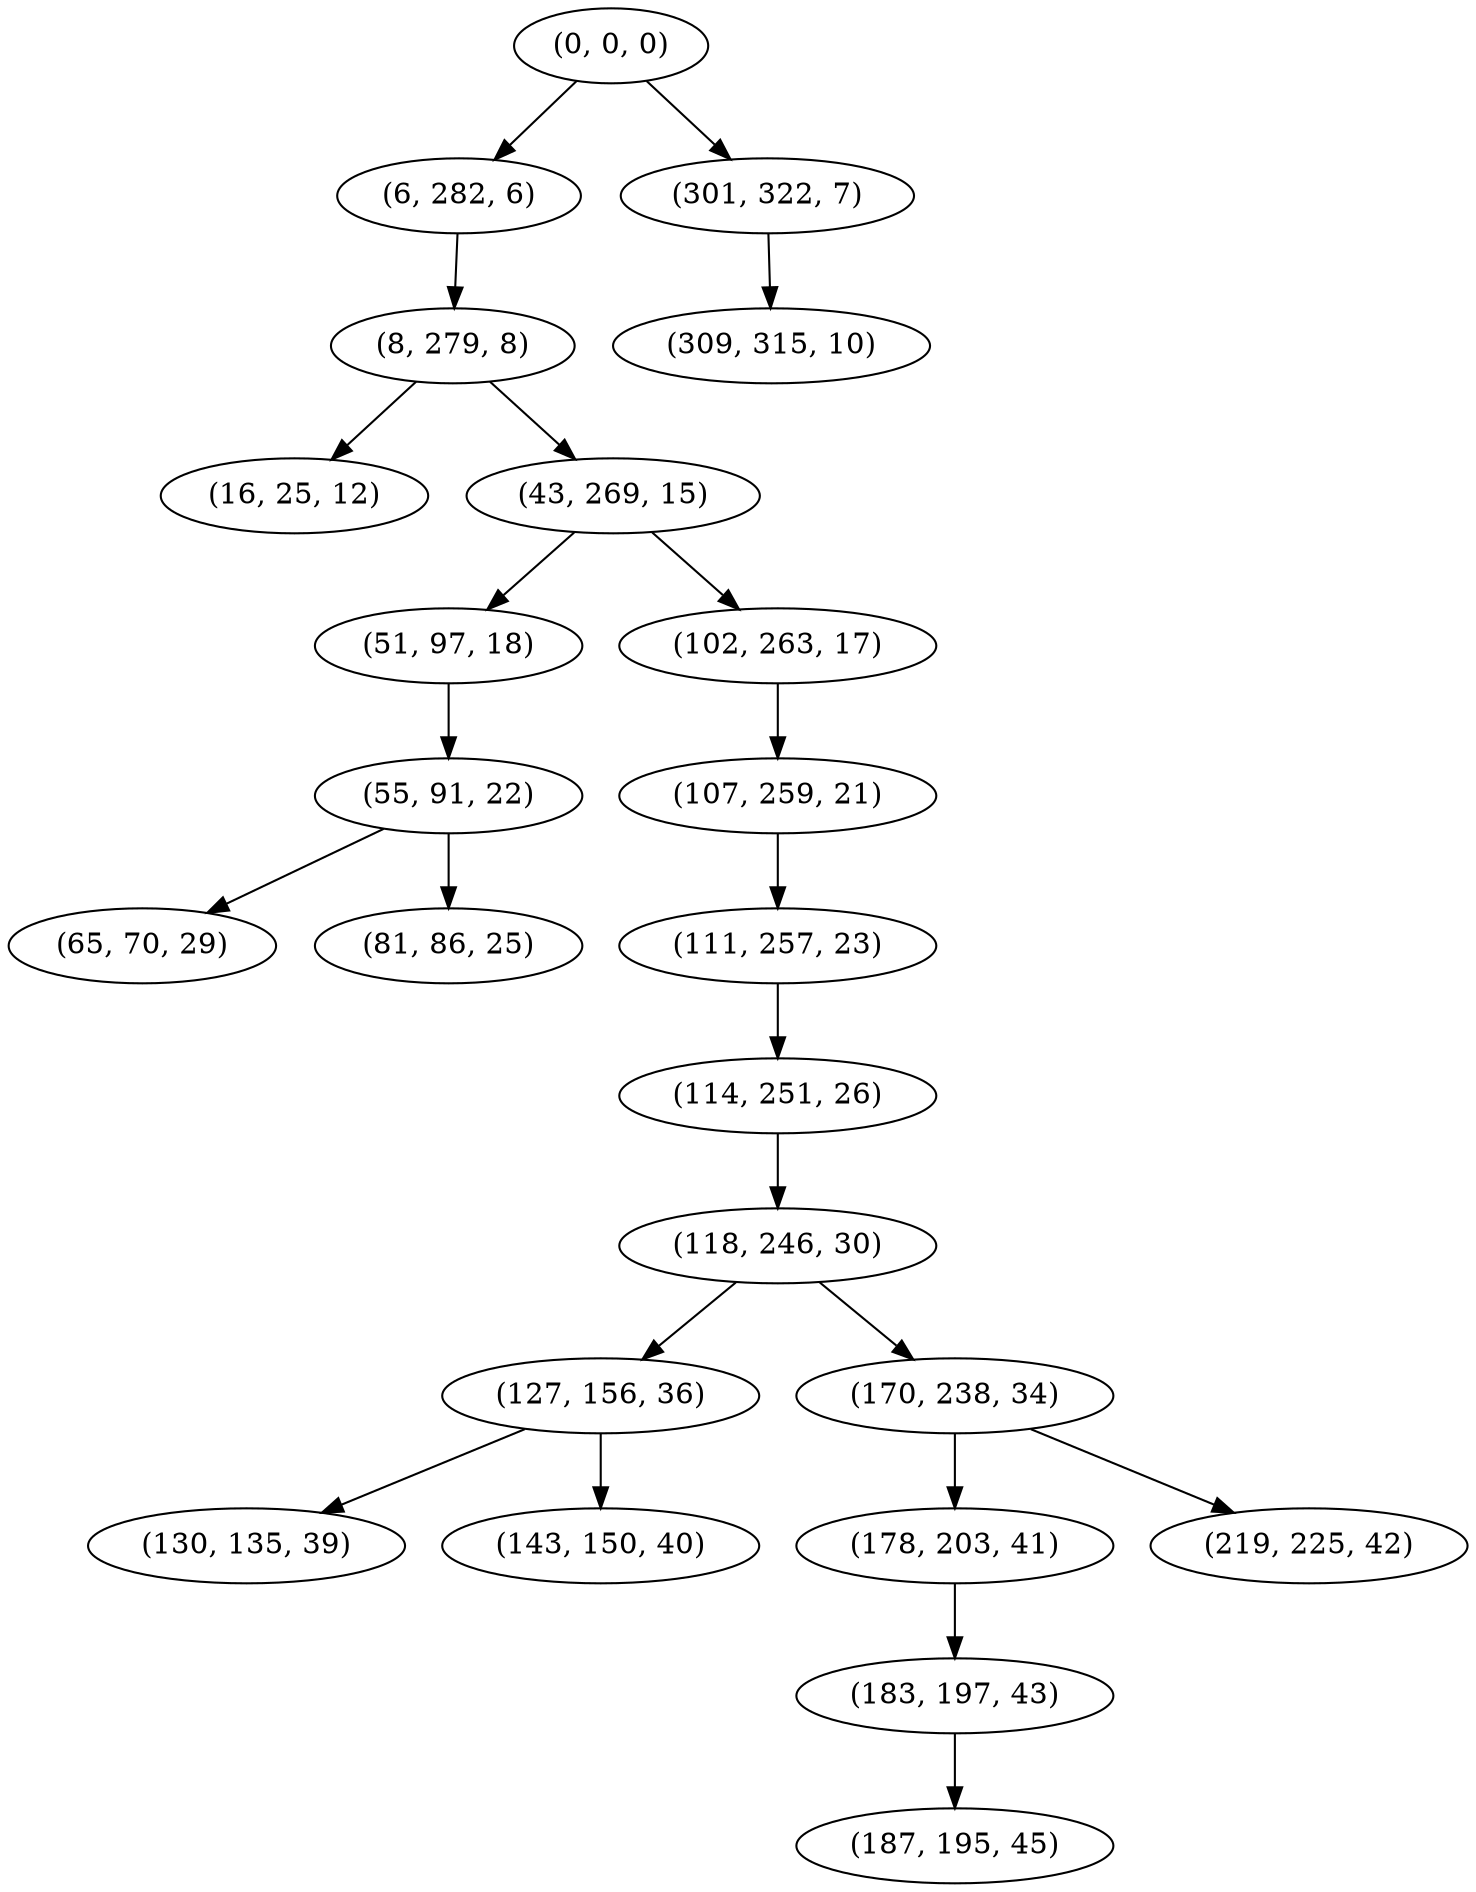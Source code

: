 digraph tree {
    "(0, 0, 0)";
    "(6, 282, 6)";
    "(8, 279, 8)";
    "(16, 25, 12)";
    "(43, 269, 15)";
    "(51, 97, 18)";
    "(55, 91, 22)";
    "(65, 70, 29)";
    "(81, 86, 25)";
    "(102, 263, 17)";
    "(107, 259, 21)";
    "(111, 257, 23)";
    "(114, 251, 26)";
    "(118, 246, 30)";
    "(127, 156, 36)";
    "(130, 135, 39)";
    "(143, 150, 40)";
    "(170, 238, 34)";
    "(178, 203, 41)";
    "(183, 197, 43)";
    "(187, 195, 45)";
    "(219, 225, 42)";
    "(301, 322, 7)";
    "(309, 315, 10)";
    "(0, 0, 0)" -> "(6, 282, 6)";
    "(0, 0, 0)" -> "(301, 322, 7)";
    "(6, 282, 6)" -> "(8, 279, 8)";
    "(8, 279, 8)" -> "(16, 25, 12)";
    "(8, 279, 8)" -> "(43, 269, 15)";
    "(43, 269, 15)" -> "(51, 97, 18)";
    "(43, 269, 15)" -> "(102, 263, 17)";
    "(51, 97, 18)" -> "(55, 91, 22)";
    "(55, 91, 22)" -> "(65, 70, 29)";
    "(55, 91, 22)" -> "(81, 86, 25)";
    "(102, 263, 17)" -> "(107, 259, 21)";
    "(107, 259, 21)" -> "(111, 257, 23)";
    "(111, 257, 23)" -> "(114, 251, 26)";
    "(114, 251, 26)" -> "(118, 246, 30)";
    "(118, 246, 30)" -> "(127, 156, 36)";
    "(118, 246, 30)" -> "(170, 238, 34)";
    "(127, 156, 36)" -> "(130, 135, 39)";
    "(127, 156, 36)" -> "(143, 150, 40)";
    "(170, 238, 34)" -> "(178, 203, 41)";
    "(170, 238, 34)" -> "(219, 225, 42)";
    "(178, 203, 41)" -> "(183, 197, 43)";
    "(183, 197, 43)" -> "(187, 195, 45)";
    "(301, 322, 7)" -> "(309, 315, 10)";
}
